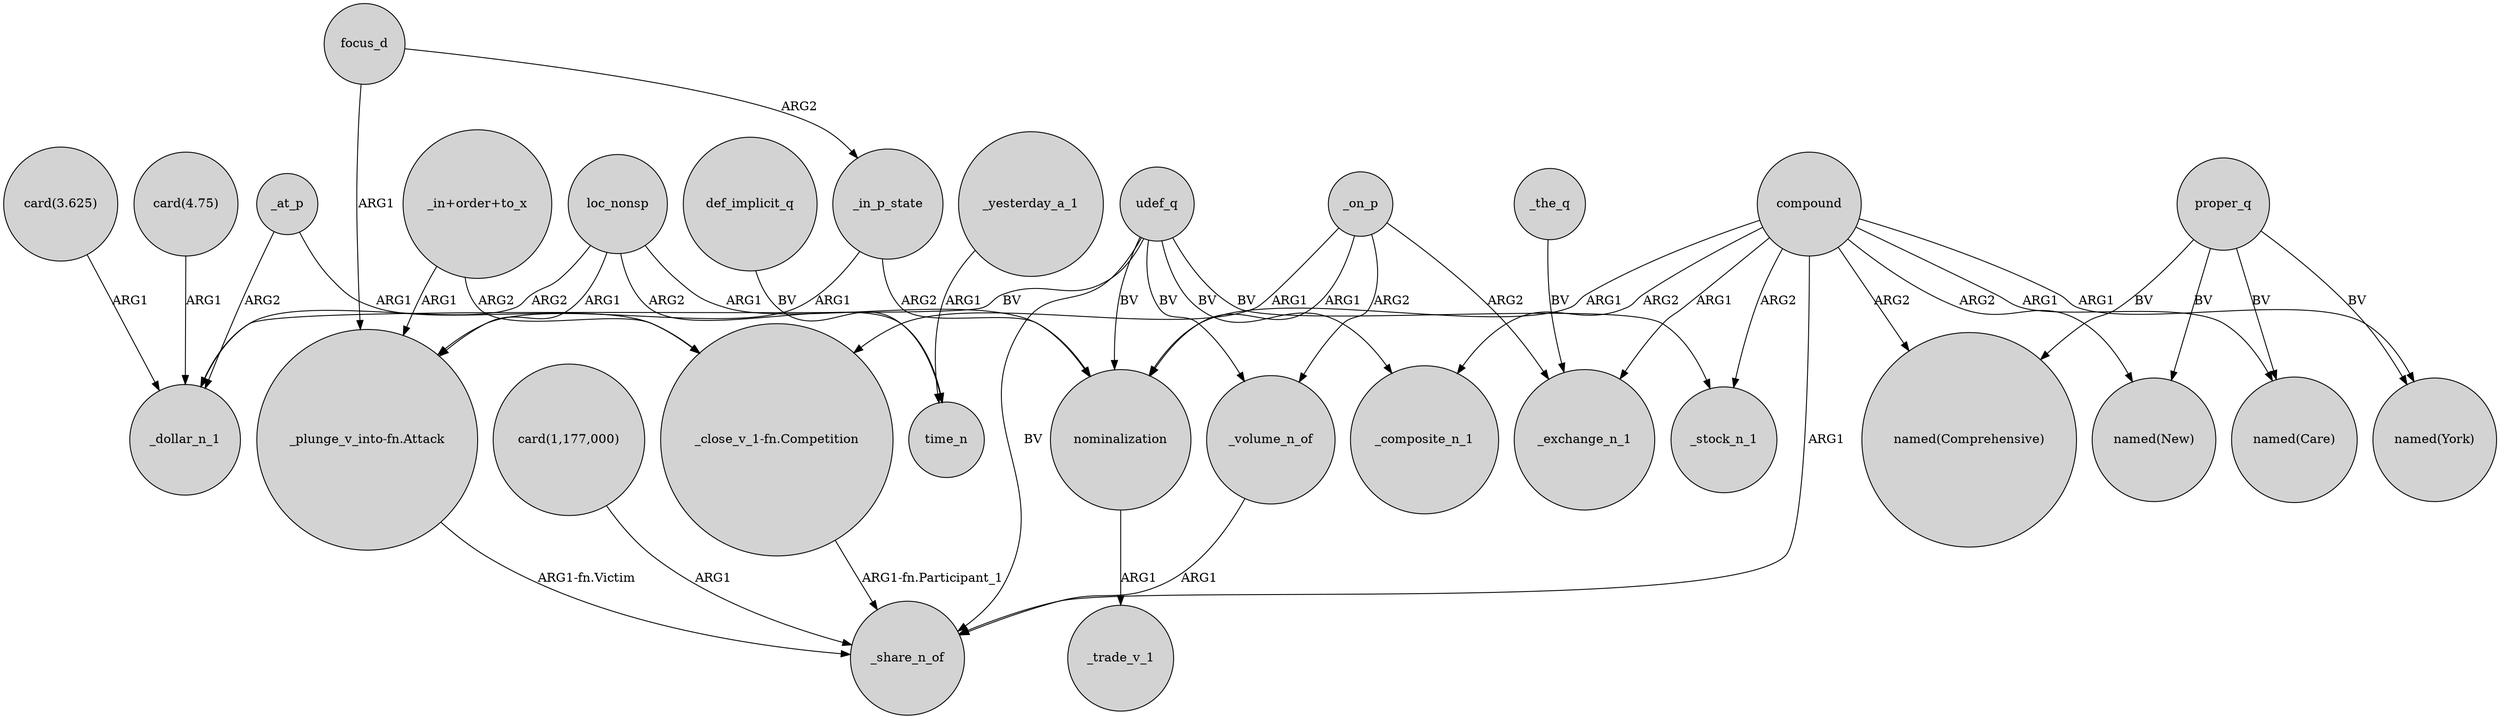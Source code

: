 digraph {
	node [shape=circle style=filled]
	_on_p -> nominalization [label=ARG1]
	_in_p_state -> nominalization [label=ARG2]
	focus_d -> _in_p_state [label=ARG2]
	loc_nonsp -> _dollar_n_1 [label=ARG2]
	_at_p -> "_close_v_1-fn.Competition" [label=ARG1]
	compound -> "named(New)" [label=ARG2]
	compound -> _share_n_of [label=ARG1]
	proper_q -> "named(New)" [label=BV]
	udef_q -> nominalization [label=BV]
	_in_p_state -> "_plunge_v_into-fn.Attack" [label=ARG1]
	_yesterday_a_1 -> time_n [label=ARG1]
	"card(4.75)" -> _dollar_n_1 [label=ARG1]
	_on_p -> _exchange_n_1 [label=ARG2]
	loc_nonsp -> nominalization [label=ARG1]
	udef_q -> _volume_n_of [label=BV]
	compound -> _exchange_n_1 [label=ARG1]
	proper_q -> "named(Comprehensive)" [label=BV]
	proper_q -> "named(York)" [label=BV]
	compound -> nominalization [label=ARG1]
	udef_q -> _stock_n_1 [label=BV]
	_at_p -> _dollar_n_1 [label=ARG2]
	"_plunge_v_into-fn.Attack" -> _share_n_of [label="ARG1-fn.Victim"]
	udef_q -> _share_n_of [label=BV]
	compound -> _stock_n_1 [label=ARG2]
	focus_d -> "_plunge_v_into-fn.Attack" [label=ARG1]
	udef_q -> _dollar_n_1 [label=BV]
	_on_p -> _volume_n_of [label=ARG2]
	_volume_n_of -> _share_n_of [label=ARG1]
	"_in+order+to_x" -> "_close_v_1-fn.Competition" [label=ARG2]
	udef_q -> _composite_n_1 [label=BV]
	loc_nonsp -> "_plunge_v_into-fn.Attack" [label=ARG1]
	"_in+order+to_x" -> "_plunge_v_into-fn.Attack" [label=ARG1]
	"card(1,177,000)" -> _share_n_of [label=ARG1]
	loc_nonsp -> time_n [label=ARG2]
	compound -> "named(Comprehensive)" [label=ARG2]
	compound -> "named(Care)" [label=ARG1]
	"card(3.625)" -> _dollar_n_1 [label=ARG1]
	compound -> "named(York)" [label=ARG1]
	_the_q -> _exchange_n_1 [label=BV]
	def_implicit_q -> time_n [label=BV]
	proper_q -> "named(Care)" [label=BV]
	compound -> _composite_n_1 [label=ARG2]
	"_close_v_1-fn.Competition" -> _share_n_of [label="ARG1-fn.Participant_1"]
	nominalization -> _trade_v_1 [label=ARG1]
	_on_p -> "_close_v_1-fn.Competition" [label=ARG1]
}
